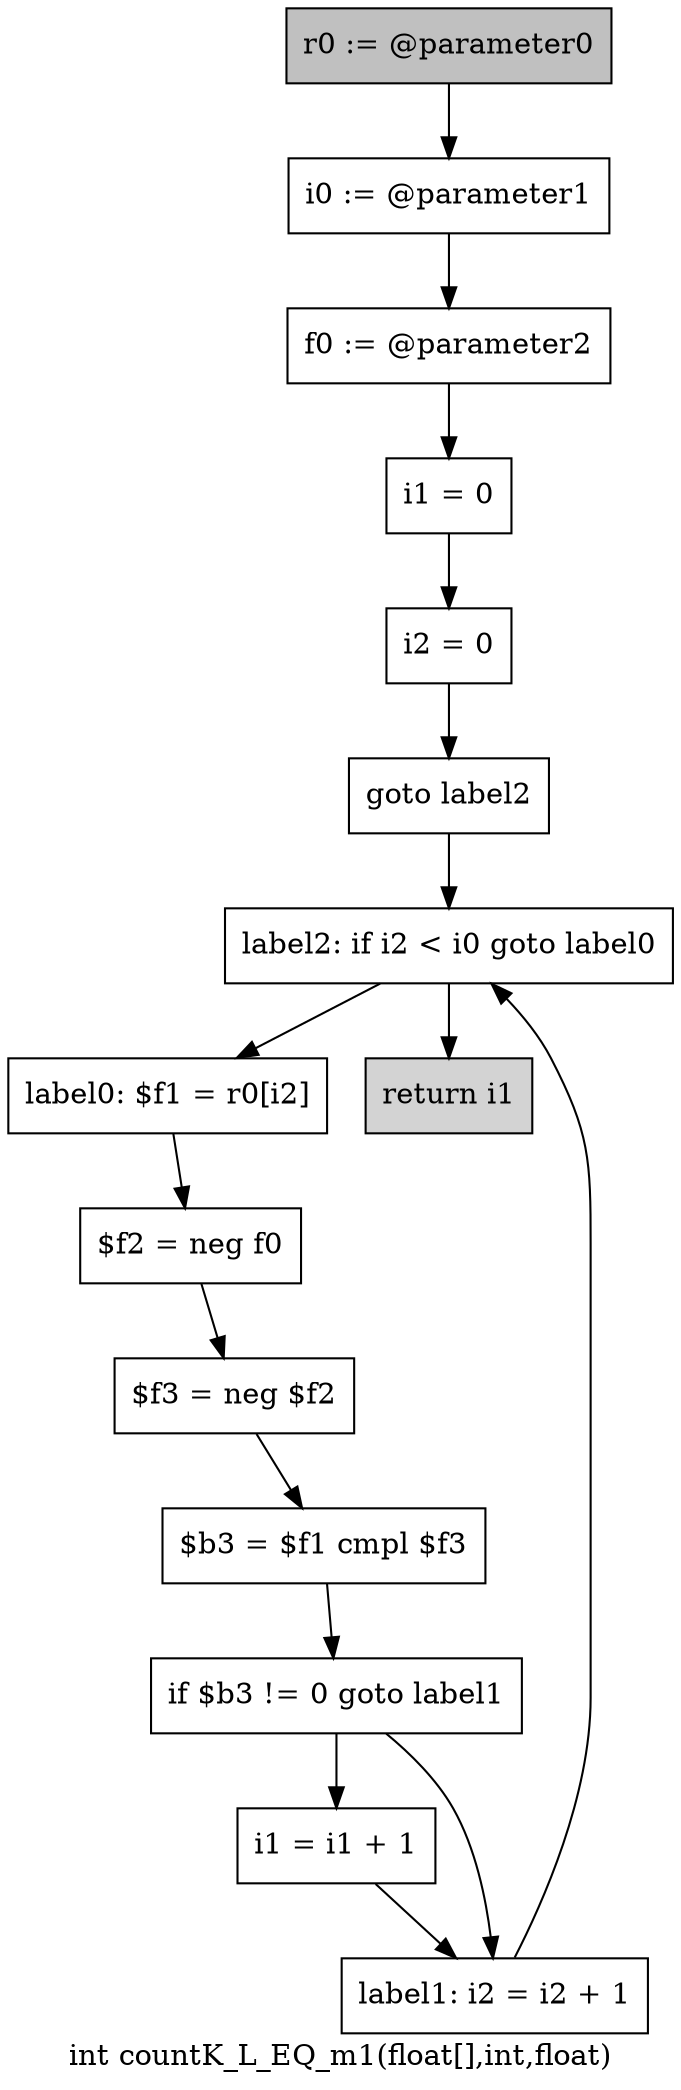 digraph "int countK_L_EQ_m1(float[],int,float)" {
    label="int countK_L_EQ_m1(float[],int,float)";
    node [shape=box];
    "0" [style=filled,fillcolor=gray,label="r0 := @parameter0",];
    "1" [label="i0 := @parameter1",];
    "0"->"1";
    "2" [label="f0 := @parameter2",];
    "1"->"2";
    "3" [label="i1 = 0",];
    "2"->"3";
    "4" [label="i2 = 0",];
    "3"->"4";
    "5" [label="goto label2",];
    "4"->"5";
    "13" [label="label2: if i2 < i0 goto label0",];
    "5"->"13";
    "6" [label="label0: $f1 = r0[i2]",];
    "7" [label="$f2 = neg f0",];
    "6"->"7";
    "8" [label="$f3 = neg $f2",];
    "7"->"8";
    "9" [label="$b3 = $f1 cmpl $f3",];
    "8"->"9";
    "10" [label="if $b3 != 0 goto label1",];
    "9"->"10";
    "11" [label="i1 = i1 + 1",];
    "10"->"11";
    "12" [label="label1: i2 = i2 + 1",];
    "10"->"12";
    "11"->"12";
    "12"->"13";
    "13"->"6";
    "14" [style=filled,fillcolor=lightgray,label="return i1",];
    "13"->"14";
}
